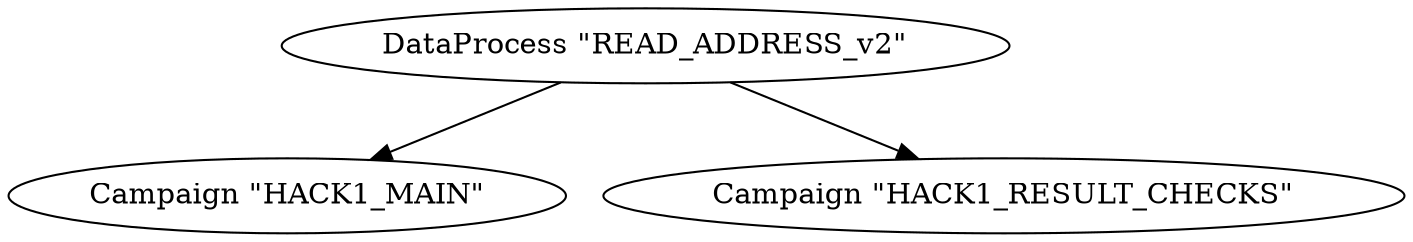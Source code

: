 // READ_ADDRESS_v2 analysis
digraph {
	6 [label="DataProcess \"READ_ADDRESS_v2\""]
	0 [label="Campaign \"HACK1_MAIN\""]
	1 [label="Campaign \"HACK1_RESULT_CHECKS\""]
	6 -> 1
	6 -> 0
}
